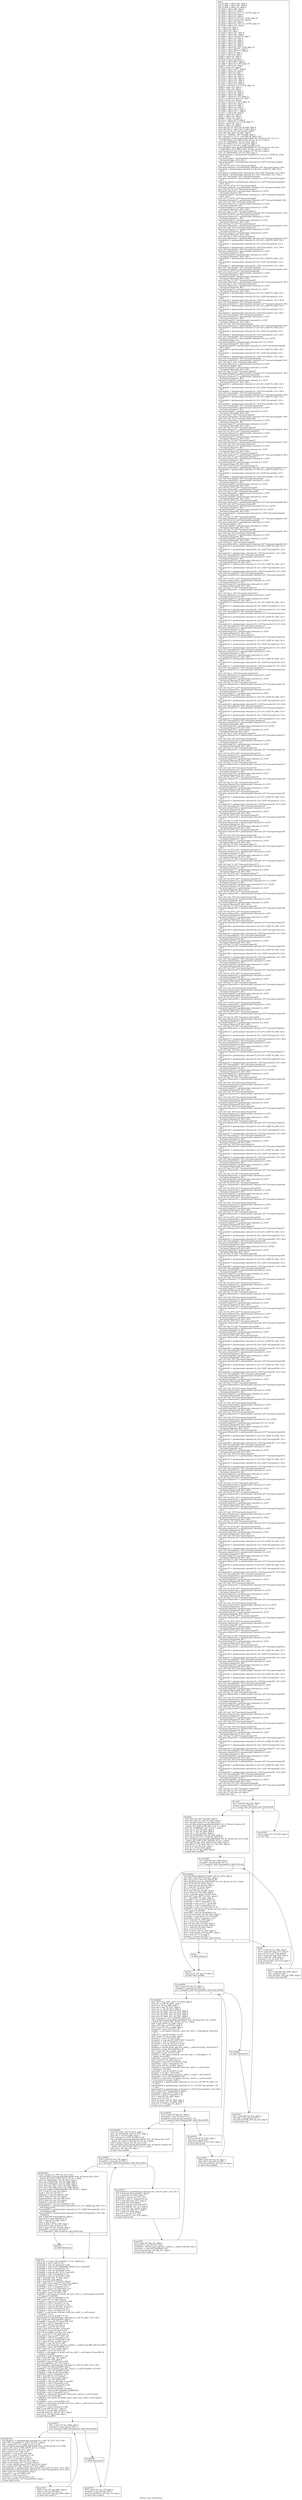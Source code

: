 digraph "CFG for 'func_29' function" {
	label="CFG for 'func_29' function";

	Node0xaadf708 [shape=record,label="{entry:\l  %p_30.addr = alloca i64*, align 8\l  %p_31.addr = alloca i64*, align 8\l  %p_32.addr = alloca i32, align 4\l  %l_2442 = alloca i64*, align 8\l  %l_2446 = alloca i32, align 4\l  %l_2463 = alloca [4 x [3 x [1 x i16**]]], align 16\l  %l_2474 = alloca i32, align 4\l  %l_2479 = alloca i32, align 4\l  %l_2482 = alloca [3 x [8 x [8 x i32]]], align 16\l  %l_2515 = alloca %union.U0*, align 8\l  %l_2524 = alloca i32, align 4\l  %l_2528 = alloca [9 x [10 x [2 x i32*]]], align 16\l  %l_2529 = alloca i32*, align 8\l  %i = alloca i32, align 4\l  %j = alloca i32, align 4\l  %k = alloca i32, align 4\l  %l_2440 = alloca i32*, align 8\l  %l_2443 = alloca i64*, align 8\l  %l_2460 = alloca %union.U0, align 2\l  %l_2477 = alloca i32, align 4\l  %l_2478 = alloca i32, align 4\l  %l_2480 = alloca i32, align 4\l  %l_2481 = alloca i32, align 4\l  %l_2483 = alloca i32, align 4\l  %l_2485 = alloca [6 x [10 x i32]], align 16\l  %l_2503 = alloca i64*****, align 8\l  %l_2502 = alloca i64******, align 8\l  %l_2523 = alloca i8, align 1\l  %l_2525 = alloca i8, align 1\l  %i388 = alloca i32, align 4\l  %j389 = alloca i32, align 4\l  %l_2439 = alloca i64, align 8\l  %l_2441 = alloca i64**, align 8\l  %l_2444 = alloca [6 x i16*], align 16\l  %l_2445 = alloca i32, align 4\l  %i393 = alloca i32, align 4\l  %l_2449 = alloca i16***, align 8\l  %l_2464 = alloca i32, align 4\l  %l_2489 = alloca i8, align 1\l  %l_2510 = alloca i64, align 8\l  %l_2514 = alloca i32, align 4\l  %l_2518 = alloca i32*, align 8\l  %l_2519 = alloca i32*, align 8\l  %l_2520 = alloca i32*, align 8\l  %l_2521 = alloca i32*, align 8\l  %l_2522 = alloca [2 x [4 x i32*]], align 16\l  %i408 = alloca i32, align 4\l  %j409 = alloca i32, align 4\l  %l_2472 = alloca i16, align 2\l  %l_2475 = alloca i32, align 4\l  %l_2484 = alloca i32, align 4\l  %l_2487 = alloca [4 x i32], align 16\l  %l_2512 = alloca %union.U0, align 2\l  %i441 = alloca i32, align 4\l  %l_2473 = alloca [4 x i16*], align 16\l  %l_2476 = alloca i32, align 4\l  %l_2486 = alloca i32, align 4\l  %l_2488 = alloca i32, align 4\l  %l_2509 = alloca i32**, align 8\l  %l_2508 = alloca i32***, align 8\l  %l_2511 = alloca i64, align 8\l  %i446 = alloca i32, align 4\l  %j447 = alloca i32, align 4\l  %k448 = alloca i32, align 4\l  %l_2513 = alloca i16**, align 8\l  %l_2517 = alloca [9 x [5 x i16]], align 16\l  %i518 = alloca i32, align 4\l  %j519 = alloca i32, align 4\l  store i64* %p_30, i64** %p_30.addr, align 8\l  store i64* %p_31, i64** %p_31.addr, align 8\l  store i32 %p_32, i32* %p_32.addr, align 4\l  store i64* null, i64** %l_2442, align 8\l  store i32 -15449923, i32* %l_2446, align 4\l  %0 = bitcast [4 x [3 x [1 x i16**]]]* %l_2463 to i8*\l  call void @llvm.memcpy.p0i8.p0i8.i64(i8* %0, i8* bitcast ([4 x [3 x [1 x\l... i16**]]]* @func_29.l_2463 to i8*), i64 96, i32 16, i1 false)\l  store i32 1769308415, i32* %l_2474, align 4\l  store i32 1856113154, i32* %l_2479, align 4\l  %1 = bitcast [3 x [8 x [8 x i32]]]* %l_2482 to i8*\l  call void @llvm.memcpy.p0i8.p0i8.i64(i8* %1, i8* bitcast ([3 x [8 x [8 x\l... i32]]]* @func_29.l_2482 to i8*), i64 768, i32 16, i1 false)\l  store %union.U0* @g_1194, %union.U0** %l_2515, align 8\l  store i32 2093030428, i32* %l_2524, align 4\l  %arrayinit.begin = getelementptr inbounds [9 x [10 x [2 x i32*]]]* %l_2528,\l... i64 0, i64 0\l  %arrayinit.begin1 = getelementptr inbounds [10 x [2 x i32*]]*\l... %arrayinit.begin, i64 0, i64 0\l  %arrayinit.begin2 = getelementptr inbounds [2 x i32*]* %arrayinit.begin1,\l... i64 0, i64 0\l  store i32* %l_2479, i32** %arrayinit.begin2\l  %arrayinit.element = getelementptr inbounds i32** %arrayinit.begin2, i64 1\l  %arrayidx = getelementptr inbounds [3 x [8 x [8 x i32]]]* %l_2482, i32 0,\l... i64 2\l  %arrayidx3 = getelementptr inbounds [8 x [8 x i32]]* %arrayidx, i32 0, i64 4\l  %arrayidx4 = getelementptr inbounds [8 x i32]* %arrayidx3, i32 0, i64 6\l  store i32* %arrayidx4, i32** %arrayinit.element\l  %arrayinit.element5 = getelementptr inbounds [2 x i32*]* %arrayinit.begin1,\l... i64 1\l  %arrayinit.begin6 = getelementptr inbounds [2 x i32*]* %arrayinit.element5,\l... i64 0, i64 0\l  store i32* %l_2479, i32** %arrayinit.begin6\l  %arrayinit.element7 = getelementptr inbounds i32** %arrayinit.begin6, i64 1\l  store i32* @g_70, i32** %arrayinit.element7\l  %arrayinit.element8 = getelementptr inbounds [2 x i32*]*\l... %arrayinit.element5, i64 1\l  %arrayinit.begin9 = getelementptr inbounds [2 x i32*]* %arrayinit.element8,\l... i64 0, i64 0\l  store i32* %l_2479, i32** %arrayinit.begin9\l  %arrayinit.element10 = getelementptr inbounds i32** %arrayinit.begin9, i64 1\l  store i32* null, i32** %arrayinit.element10\l  %arrayinit.element11 = getelementptr inbounds [2 x i32*]*\l... %arrayinit.element8, i64 1\l  %arrayinit.begin12 = getelementptr inbounds [2 x i32*]*\l... %arrayinit.element11, i64 0, i64 0\l  store i32* @g_70, i32** %arrayinit.begin12\l  %arrayinit.element13 = getelementptr inbounds i32** %arrayinit.begin12, i64 1\l  store i32* %l_2474, i32** %arrayinit.element13\l  %arrayinit.element14 = getelementptr inbounds [2 x i32*]*\l... %arrayinit.element11, i64 1\l  %arrayinit.begin15 = getelementptr inbounds [2 x i32*]*\l... %arrayinit.element14, i64 0, i64 0\l  store i32* @g_70, i32** %arrayinit.begin15\l  %arrayinit.element16 = getelementptr inbounds i32** %arrayinit.begin15, i64 1\l  store i32* null, i32** %arrayinit.element16\l  %arrayinit.element17 = getelementptr inbounds [2 x i32*]*\l... %arrayinit.element14, i64 1\l  %arrayinit.begin18 = getelementptr inbounds [2 x i32*]*\l... %arrayinit.element17, i64 0, i64 0\l  store i32* @g_3, i32** %arrayinit.begin18\l  %arrayinit.element19 = getelementptr inbounds i32** %arrayinit.begin18, i64 1\l  %arrayidx20 = getelementptr inbounds [3 x [8 x [8 x i32]]]* %l_2482, i32 0,\l... i64 1\l  %arrayidx21 = getelementptr inbounds [8 x [8 x i32]]* %arrayidx20, i32 0,\l... i64 7\l  %arrayidx22 = getelementptr inbounds [8 x i32]* %arrayidx21, i32 0, i64 6\l  store i32* %arrayidx22, i32** %arrayinit.element19\l  %arrayinit.element23 = getelementptr inbounds [2 x i32*]*\l... %arrayinit.element17, i64 1\l  %arrayinit.begin24 = getelementptr inbounds [2 x i32*]*\l... %arrayinit.element23, i64 0, i64 0\l  %arrayidx25 = getelementptr inbounds [3 x [8 x [8 x i32]]]* %l_2482, i32 0,\l... i64 1\l  %arrayidx26 = getelementptr inbounds [8 x [8 x i32]]* %arrayidx25, i32 0,\l... i64 7\l  %arrayidx27 = getelementptr inbounds [8 x i32]* %arrayidx26, i32 0, i64 6\l  store i32* %arrayidx27, i32** %arrayinit.begin24\l  %arrayinit.element28 = getelementptr inbounds i32** %arrayinit.begin24, i64 1\l  store i32* %l_2479, i32** %arrayinit.element28\l  %arrayinit.element29 = getelementptr inbounds [2 x i32*]*\l... %arrayinit.element23, i64 1\l  %arrayinit.begin30 = getelementptr inbounds [2 x i32*]*\l... %arrayinit.element29, i64 0, i64 0\l  store i32* @g_70, i32** %arrayinit.begin30\l  %arrayinit.element31 = getelementptr inbounds i32** %arrayinit.begin30, i64 1\l  store i32* @g_3, i32** %arrayinit.element31\l  %arrayinit.element32 = getelementptr inbounds [2 x i32*]*\l... %arrayinit.element29, i64 1\l  %arrayinit.begin33 = getelementptr inbounds [2 x i32*]*\l... %arrayinit.element32, i64 0, i64 0\l  %arrayidx34 = getelementptr inbounds [3 x [8 x [8 x i32]]]* %l_2482, i32 0,\l... i64 2\l  %arrayidx35 = getelementptr inbounds [8 x [8 x i32]]* %arrayidx34, i32 0,\l... i64 4\l  %arrayidx36 = getelementptr inbounds [8 x i32]* %arrayidx35, i32 0, i64 6\l  store i32* %arrayidx36, i32** %arrayinit.begin33\l  %arrayinit.element37 = getelementptr inbounds i32** %arrayinit.begin33, i64 1\l  %arrayidx38 = getelementptr inbounds [3 x [8 x [8 x i32]]]* %l_2482, i32 0,\l... i64 1\l  %arrayidx39 = getelementptr inbounds [8 x [8 x i32]]* %arrayidx38, i32 0,\l... i64 2\l  %arrayidx40 = getelementptr inbounds [8 x i32]* %arrayidx39, i32 0, i64 4\l  store i32* %arrayidx40, i32** %arrayinit.element37\l  %arrayinit.element41 = getelementptr inbounds [2 x i32*]*\l... %arrayinit.element32, i64 1\l  %arrayinit.begin42 = getelementptr inbounds [2 x i32*]*\l... %arrayinit.element41, i64 0, i64 0\l  store i32* null, i32** %arrayinit.begin42\l  %arrayinit.element43 = getelementptr inbounds i32** %arrayinit.begin42, i64 1\l  %arrayidx44 = getelementptr inbounds [3 x [8 x [8 x i32]]]* %l_2482, i32 0,\l... i64 1\l  %arrayidx45 = getelementptr inbounds [8 x [8 x i32]]* %arrayidx44, i32 0,\l... i64 2\l  %arrayidx46 = getelementptr inbounds [8 x i32]* %arrayidx45, i32 0, i64 4\l  store i32* %arrayidx46, i32** %arrayinit.element43\l  %arrayinit.element47 = getelementptr inbounds [10 x [2 x i32*]]*\l... %arrayinit.begin, i64 1\l  %arrayinit.begin48 = getelementptr inbounds [10 x [2 x i32*]]*\l... %arrayinit.element47, i64 0, i64 0\l  %arrayinit.begin49 = getelementptr inbounds [2 x i32*]* %arrayinit.begin48,\l... i64 0, i64 0\l  %arrayidx50 = getelementptr inbounds [3 x [8 x [8 x i32]]]* %l_2482, i32 0,\l... i64 2\l  %arrayidx51 = getelementptr inbounds [8 x [8 x i32]]* %arrayidx50, i32 0,\l... i64 4\l  %arrayidx52 = getelementptr inbounds [8 x i32]* %arrayidx51, i32 0, i64 6\l  store i32* %arrayidx52, i32** %arrayinit.begin49\l  %arrayinit.element53 = getelementptr inbounds i32** %arrayinit.begin49, i64 1\l  store i32* @g_3, i32** %arrayinit.element53\l  %arrayinit.element54 = getelementptr inbounds [2 x i32*]*\l... %arrayinit.begin48, i64 1\l  %arrayinit.begin55 = getelementptr inbounds [2 x i32*]*\l... %arrayinit.element54, i64 0, i64 0\l  store i32* @g_70, i32** %arrayinit.begin55\l  %arrayinit.element56 = getelementptr inbounds i32** %arrayinit.begin55, i64 1\l  store i32* %l_2479, i32** %arrayinit.element56\l  %arrayinit.element57 = getelementptr inbounds [2 x i32*]*\l... %arrayinit.element54, i64 1\l  %arrayinit.begin58 = getelementptr inbounds [2 x i32*]*\l... %arrayinit.element57, i64 0, i64 0\l  %arrayidx59 = getelementptr inbounds [3 x [8 x [8 x i32]]]* %l_2482, i32 0,\l... i64 1\l  %arrayidx60 = getelementptr inbounds [8 x [8 x i32]]* %arrayidx59, i32 0,\l... i64 7\l  %arrayidx61 = getelementptr inbounds [8 x i32]* %arrayidx60, i32 0, i64 6\l  store i32* %arrayidx61, i32** %arrayinit.begin58\l  %arrayinit.element62 = getelementptr inbounds i32** %arrayinit.begin58, i64 1\l  %arrayidx63 = getelementptr inbounds [3 x [8 x [8 x i32]]]* %l_2482, i32 0,\l... i64 1\l  %arrayidx64 = getelementptr inbounds [8 x [8 x i32]]* %arrayidx63, i32 0,\l... i64 7\l  %arrayidx65 = getelementptr inbounds [8 x i32]* %arrayidx64, i32 0, i64 6\l  store i32* %arrayidx65, i32** %arrayinit.element62\l  %arrayinit.element66 = getelementptr inbounds [2 x i32*]*\l... %arrayinit.element57, i64 1\l  %arrayinit.begin67 = getelementptr inbounds [2 x i32*]*\l... %arrayinit.element66, i64 0, i64 0\l  store i32* @g_3, i32** %arrayinit.begin67\l  %arrayinit.element68 = getelementptr inbounds i32** %arrayinit.begin67, i64 1\l  store i32* null, i32** %arrayinit.element68\l  %arrayinit.element69 = getelementptr inbounds [2 x i32*]*\l... %arrayinit.element66, i64 1\l  %arrayinit.begin70 = getelementptr inbounds [2 x i32*]*\l... %arrayinit.element69, i64 0, i64 0\l  store i32* @g_70, i32** %arrayinit.begin70\l  %arrayinit.element71 = getelementptr inbounds i32** %arrayinit.begin70, i64 1\l  store i32* %l_2474, i32** %arrayinit.element71\l  %arrayinit.element72 = getelementptr inbounds [2 x i32*]*\l... %arrayinit.element69, i64 1\l  %arrayinit.begin73 = getelementptr inbounds [2 x i32*]*\l... %arrayinit.element72, i64 0, i64 0\l  store i32* @g_70, i32** %arrayinit.begin73\l  %arrayinit.element74 = getelementptr inbounds i32** %arrayinit.begin73, i64 1\l  store i32* null, i32** %arrayinit.element74\l  %arrayinit.element75 = getelementptr inbounds [2 x i32*]*\l... %arrayinit.element72, i64 1\l  %arrayinit.begin76 = getelementptr inbounds [2 x i32*]*\l... %arrayinit.element75, i64 0, i64 0\l  store i32* %l_2479, i32** %arrayinit.begin76\l  %arrayinit.element77 = getelementptr inbounds i32** %arrayinit.begin76, i64 1\l  store i32* @g_70, i32** %arrayinit.element77\l  %arrayinit.element78 = getelementptr inbounds [2 x i32*]*\l... %arrayinit.element75, i64 1\l  %arrayinit.begin79 = getelementptr inbounds [2 x i32*]*\l... %arrayinit.element78, i64 0, i64 0\l  store i32* %l_2479, i32** %arrayinit.begin79\l  %arrayinit.element80 = getelementptr inbounds i32** %arrayinit.begin79, i64 1\l  %arrayidx81 = getelementptr inbounds [3 x [8 x [8 x i32]]]* %l_2482, i32 0,\l... i64 2\l  %arrayidx82 = getelementptr inbounds [8 x [8 x i32]]* %arrayidx81, i32 0,\l... i64 4\l  %arrayidx83 = getelementptr inbounds [8 x i32]* %arrayidx82, i32 0, i64 6\l  store i32* %arrayidx83, i32** %arrayinit.element80\l  %arrayinit.element84 = getelementptr inbounds [2 x i32*]*\l... %arrayinit.element78, i64 1\l  %arrayinit.begin85 = getelementptr inbounds [2 x i32*]*\l... %arrayinit.element84, i64 0, i64 0\l  store i32* %l_2479, i32** %arrayinit.begin85\l  %arrayinit.element86 = getelementptr inbounds i32** %arrayinit.begin85, i64 1\l  store i32* @g_70, i32** %arrayinit.element86\l  %arrayinit.element87 = getelementptr inbounds [2 x i32*]*\l... %arrayinit.element84, i64 1\l  %arrayinit.begin88 = getelementptr inbounds [2 x i32*]*\l... %arrayinit.element87, i64 0, i64 0\l  store i32* %l_2479, i32** %arrayinit.begin88\l  %arrayinit.element89 = getelementptr inbounds i32** %arrayinit.begin88, i64 1\l  store i32* null, i32** %arrayinit.element89\l  %arrayinit.element90 = getelementptr inbounds [10 x [2 x i32*]]*\l... %arrayinit.element47, i64 1\l  %arrayinit.begin91 = getelementptr inbounds [10 x [2 x i32*]]*\l... %arrayinit.element90, i64 0, i64 0\l  %arrayinit.begin92 = getelementptr inbounds [2 x i32*]* %arrayinit.begin91,\l... i64 0, i64 0\l  store i32* @g_70, i32** %arrayinit.begin92\l  %arrayinit.element93 = getelementptr inbounds i32** %arrayinit.begin92, i64 1\l  store i32* %l_2474, i32** %arrayinit.element93\l  %arrayinit.element94 = getelementptr inbounds [2 x i32*]*\l... %arrayinit.begin91, i64 1\l  %arrayinit.begin95 = getelementptr inbounds [2 x i32*]*\l... %arrayinit.element94, i64 0, i64 0\l  store i32* @g_70, i32** %arrayinit.begin95\l  %arrayinit.element96 = getelementptr inbounds i32** %arrayinit.begin95, i64 1\l  store i32* null, i32** %arrayinit.element96\l  %arrayinit.element97 = getelementptr inbounds [2 x i32*]*\l... %arrayinit.element94, i64 1\l  %arrayinit.begin98 = getelementptr inbounds [2 x i32*]*\l... %arrayinit.element97, i64 0, i64 0\l  store i32* @g_3, i32** %arrayinit.begin98\l  %arrayinit.element99 = getelementptr inbounds i32** %arrayinit.begin98, i64 1\l  %arrayidx100 = getelementptr inbounds [3 x [8 x [8 x i32]]]* %l_2482, i32 0,\l... i64 1\l  %arrayidx101 = getelementptr inbounds [8 x [8 x i32]]* %arrayidx100, i32 0,\l... i64 7\l  %arrayidx102 = getelementptr inbounds [8 x i32]* %arrayidx101, i32 0, i64 6\l  store i32* %arrayidx102, i32** %arrayinit.element99\l  %arrayinit.element103 = getelementptr inbounds [2 x i32*]*\l... %arrayinit.element97, i64 1\l  %arrayinit.begin104 = getelementptr inbounds [2 x i32*]*\l... %arrayinit.element103, i64 0, i64 0\l  %arrayidx105 = getelementptr inbounds [3 x [8 x [8 x i32]]]* %l_2482, i32 0,\l... i64 1\l  %arrayidx106 = getelementptr inbounds [8 x [8 x i32]]* %arrayidx105, i32 0,\l... i64 7\l  %arrayidx107 = getelementptr inbounds [8 x i32]* %arrayidx106, i32 0, i64 6\l  store i32* %arrayidx107, i32** %arrayinit.begin104\l  %arrayinit.element108 = getelementptr inbounds i32** %arrayinit.begin104,\l... i64 1\l  store i32* %l_2479, i32** %arrayinit.element108\l  %arrayinit.element109 = getelementptr inbounds [2 x i32*]*\l... %arrayinit.element103, i64 1\l  %arrayinit.begin110 = getelementptr inbounds [2 x i32*]*\l... %arrayinit.element109, i64 0, i64 0\l  store i32* @g_70, i32** %arrayinit.begin110\l  %arrayinit.element111 = getelementptr inbounds i32** %arrayinit.begin110,\l... i64 1\l  store i32* @g_3, i32** %arrayinit.element111\l  %arrayinit.element112 = getelementptr inbounds [2 x i32*]*\l... %arrayinit.element109, i64 1\l  %arrayinit.begin113 = getelementptr inbounds [2 x i32*]*\l... %arrayinit.element112, i64 0, i64 0\l  %arrayidx114 = getelementptr inbounds [3 x [8 x [8 x i32]]]* %l_2482, i32 0,\l... i64 2\l  %arrayidx115 = getelementptr inbounds [8 x [8 x i32]]* %arrayidx114, i32 0,\l... i64 4\l  %arrayidx116 = getelementptr inbounds [8 x i32]* %arrayidx115, i32 0, i64 6\l  store i32* %arrayidx116, i32** %arrayinit.begin113\l  %arrayinit.element117 = getelementptr inbounds i32** %arrayinit.begin113,\l... i64 1\l  %arrayidx118 = getelementptr inbounds [3 x [8 x [8 x i32]]]* %l_2482, i32 0,\l... i64 1\l  %arrayidx119 = getelementptr inbounds [8 x [8 x i32]]* %arrayidx118, i32 0,\l... i64 2\l  %arrayidx120 = getelementptr inbounds [8 x i32]* %arrayidx119, i32 0, i64 4\l  store i32* %arrayidx120, i32** %arrayinit.element117\l  %arrayinit.element121 = getelementptr inbounds [2 x i32*]*\l... %arrayinit.element112, i64 1\l  %arrayinit.begin122 = getelementptr inbounds [2 x i32*]*\l... %arrayinit.element121, i64 0, i64 0\l  store i32* null, i32** %arrayinit.begin122\l  %arrayinit.element123 = getelementptr inbounds i32** %arrayinit.begin122,\l... i64 1\l  %arrayidx124 = getelementptr inbounds [3 x [8 x [8 x i32]]]* %l_2482, i32 0,\l... i64 1\l  %arrayidx125 = getelementptr inbounds [8 x [8 x i32]]* %arrayidx124, i32 0,\l... i64 2\l  %arrayidx126 = getelementptr inbounds [8 x i32]* %arrayidx125, i32 0, i64 4\l  store i32* %arrayidx126, i32** %arrayinit.element123\l  %arrayinit.element127 = getelementptr inbounds [2 x i32*]*\l... %arrayinit.element121, i64 1\l  %arrayinit.begin128 = getelementptr inbounds [2 x i32*]*\l... %arrayinit.element127, i64 0, i64 0\l  %arrayidx129 = getelementptr inbounds [3 x [8 x [8 x i32]]]* %l_2482, i32 0,\l... i64 2\l  %arrayidx130 = getelementptr inbounds [8 x [8 x i32]]* %arrayidx129, i32 0,\l... i64 4\l  %arrayidx131 = getelementptr inbounds [8 x i32]* %arrayidx130, i32 0, i64 6\l  store i32* %arrayidx131, i32** %arrayinit.begin128\l  %arrayinit.element132 = getelementptr inbounds i32** %arrayinit.begin128,\l... i64 1\l  store i32* @g_3, i32** %arrayinit.element132\l  %arrayinit.element133 = getelementptr inbounds [2 x i32*]*\l... %arrayinit.element127, i64 1\l  %arrayinit.begin134 = getelementptr inbounds [2 x i32*]*\l... %arrayinit.element133, i64 0, i64 0\l  store i32* @g_70, i32** %arrayinit.begin134\l  %arrayinit.element135 = getelementptr inbounds i32** %arrayinit.begin134,\l... i64 1\l  store i32* %l_2479, i32** %arrayinit.element135\l  %arrayinit.element136 = getelementptr inbounds [2 x i32*]*\l... %arrayinit.element133, i64 1\l  %arrayinit.begin137 = getelementptr inbounds [2 x i32*]*\l... %arrayinit.element136, i64 0, i64 0\l  %arrayidx138 = getelementptr inbounds [3 x [8 x [8 x i32]]]* %l_2482, i32 0,\l... i64 1\l  %arrayidx139 = getelementptr inbounds [8 x [8 x i32]]* %arrayidx138, i32 0,\l... i64 7\l  %arrayidx140 = getelementptr inbounds [8 x i32]* %arrayidx139, i32 0, i64 6\l  store i32* %arrayidx140, i32** %arrayinit.begin137\l  %arrayinit.element141 = getelementptr inbounds i32** %arrayinit.begin137,\l... i64 1\l  %arrayidx142 = getelementptr inbounds [3 x [8 x [8 x i32]]]* %l_2482, i32 0,\l... i64 1\l  %arrayidx143 = getelementptr inbounds [8 x [8 x i32]]* %arrayidx142, i32 0,\l... i64 7\l  %arrayidx144 = getelementptr inbounds [8 x i32]* %arrayidx143, i32 0, i64 6\l  store i32* %arrayidx144, i32** %arrayinit.element141\l  %arrayinit.element145 = getelementptr inbounds [10 x [2 x i32*]]*\l... %arrayinit.element90, i64 1\l  %arrayinit.begin146 = getelementptr inbounds [10 x [2 x i32*]]*\l... %arrayinit.element145, i64 0, i64 0\l  %arrayinit.begin147 = getelementptr inbounds [2 x i32*]*\l... %arrayinit.begin146, i64 0, i64 0\l  store i32* @g_3, i32** %arrayinit.begin147\l  %arrayinit.element148 = getelementptr inbounds i32** %arrayinit.begin147,\l... i64 1\l  store i32* null, i32** %arrayinit.element148\l  %arrayinit.element149 = getelementptr inbounds [2 x i32*]*\l... %arrayinit.begin146, i64 1\l  %arrayinit.begin150 = getelementptr inbounds [2 x i32*]*\l... %arrayinit.element149, i64 0, i64 0\l  store i32* @g_70, i32** %arrayinit.begin150\l  %arrayinit.element151 = getelementptr inbounds i32** %arrayinit.begin150,\l... i64 1\l  store i32* %l_2474, i32** %arrayinit.element151\l  %arrayinit.element152 = getelementptr inbounds [2 x i32*]*\l... %arrayinit.element149, i64 1\l  %arrayinit.begin153 = getelementptr inbounds [2 x i32*]*\l... %arrayinit.element152, i64 0, i64 0\l  store i32* @g_70, i32** %arrayinit.begin153\l  %arrayinit.element154 = getelementptr inbounds i32** %arrayinit.begin153,\l... i64 1\l  store i32* null, i32** %arrayinit.element154\l  %arrayinit.element155 = getelementptr inbounds [2 x i32*]*\l... %arrayinit.element152, i64 1\l  %arrayinit.begin156 = getelementptr inbounds [2 x i32*]*\l... %arrayinit.element155, i64 0, i64 0\l  store i32* %l_2479, i32** %arrayinit.begin156\l  %arrayinit.element157 = getelementptr inbounds i32** %arrayinit.begin156,\l... i64 1\l  store i32* @g_70, i32** %arrayinit.element157\l  %arrayinit.element158 = getelementptr inbounds [2 x i32*]*\l... %arrayinit.element155, i64 1\l  %arrayinit.begin159 = getelementptr inbounds [2 x i32*]*\l... %arrayinit.element158, i64 0, i64 0\l  store i32* %l_2479, i32** %arrayinit.begin159\l  %arrayinit.element160 = getelementptr inbounds i32** %arrayinit.begin159,\l... i64 1\l  %arrayidx161 = getelementptr inbounds [3 x [8 x [8 x i32]]]* %l_2482, i32 0,\l... i64 2\l  %arrayidx162 = getelementptr inbounds [8 x [8 x i32]]* %arrayidx161, i32 0,\l... i64 4\l  %arrayidx163 = getelementptr inbounds [8 x i32]* %arrayidx162, i32 0, i64 6\l  store i32* %arrayidx163, i32** %arrayinit.element160\l  %arrayinit.element164 = getelementptr inbounds [2 x i32*]*\l... %arrayinit.element158, i64 1\l  %arrayinit.begin165 = getelementptr inbounds [2 x i32*]*\l... %arrayinit.element164, i64 0, i64 0\l  store i32* %l_2479, i32** %arrayinit.begin165\l  %arrayinit.element166 = getelementptr inbounds i32** %arrayinit.begin165,\l... i64 1\l  store i32* @g_70, i32** %arrayinit.element166\l  %arrayinit.element167 = getelementptr inbounds [2 x i32*]*\l... %arrayinit.element164, i64 1\l  %arrayinit.begin168 = getelementptr inbounds [2 x i32*]*\l... %arrayinit.element167, i64 0, i64 0\l  store i32* %l_2479, i32** %arrayinit.begin168\l  %arrayinit.element169 = getelementptr inbounds i32** %arrayinit.begin168,\l... i64 1\l  store i32* null, i32** %arrayinit.element169\l  %arrayinit.element170 = getelementptr inbounds [2 x i32*]*\l... %arrayinit.element167, i64 1\l  %arrayinit.begin171 = getelementptr inbounds [2 x i32*]*\l... %arrayinit.element170, i64 0, i64 0\l  store i32* @g_70, i32** %arrayinit.begin171\l  %arrayinit.element172 = getelementptr inbounds i32** %arrayinit.begin171,\l... i64 1\l  store i32* %l_2474, i32** %arrayinit.element172\l  %arrayinit.element173 = getelementptr inbounds [2 x i32*]*\l... %arrayinit.element170, i64 1\l  %arrayinit.begin174 = getelementptr inbounds [2 x i32*]*\l... %arrayinit.element173, i64 0, i64 0\l  store i32* @g_70, i32** %arrayinit.begin174\l  %arrayinit.element175 = getelementptr inbounds i32** %arrayinit.begin174,\l... i64 1\l  store i32* @g_70, i32** %arrayinit.element175\l  %arrayinit.element176 = getelementptr inbounds [2 x i32*]*\l... %arrayinit.element173, i64 1\l  %arrayinit.begin177 = getelementptr inbounds [2 x i32*]*\l... %arrayinit.element176, i64 0, i64 0\l  store i32* %l_2479, i32** %arrayinit.begin177\l  %arrayinit.element178 = getelementptr inbounds i32** %arrayinit.begin177,\l... i64 1\l  store i32* %l_2479, i32** %arrayinit.element178\l  %arrayinit.element179 = getelementptr inbounds [10 x [2 x i32*]]*\l... %arrayinit.element145, i64 1\l  %arrayinit.begin180 = getelementptr inbounds [10 x [2 x i32*]]*\l... %arrayinit.element179, i64 0, i64 0\l  %arrayinit.begin181 = getelementptr inbounds [2 x i32*]*\l... %arrayinit.begin180, i64 0, i64 0\l  store i32* %l_2479, i32** %arrayinit.begin181\l  %arrayinit.element182 = getelementptr inbounds i32** %arrayinit.begin181,\l... i64 1\l  store i32* null, i32** %arrayinit.element182\l  %arrayinit.element183 = getelementptr inbounds [2 x i32*]*\l... %arrayinit.begin180, i64 1\l  %arrayinit.begin184 = getelementptr inbounds [2 x i32*]*\l... %arrayinit.element183, i64 0, i64 0\l  store i32* @g_70, i32** %arrayinit.begin184\l  %arrayinit.element185 = getelementptr inbounds i32** %arrayinit.begin184,\l... i64 1\l  store i32* %l_2479, i32** %arrayinit.element185\l  %arrayinit.element186 = getelementptr inbounds [2 x i32*]*\l... %arrayinit.element183, i64 1\l  %arrayinit.begin187 = getelementptr inbounds [2 x i32*]*\l... %arrayinit.element186, i64 0, i64 0\l  store i32* null, i32** %arrayinit.begin187\l  %arrayinit.element188 = getelementptr inbounds i32** %arrayinit.begin187,\l... i64 1\l  %arrayidx189 = getelementptr inbounds [3 x [8 x [8 x i32]]]* %l_2482, i32 0,\l... i64 2\l  %arrayidx190 = getelementptr inbounds [8 x [8 x i32]]* %arrayidx189, i32 0,\l... i64 4\l  %arrayidx191 = getelementptr inbounds [8 x i32]* %arrayidx190, i32 0, i64 6\l  store i32* %arrayidx191, i32** %arrayinit.element188\l  %arrayinit.element192 = getelementptr inbounds [2 x i32*]*\l... %arrayinit.element186, i64 1\l  %arrayinit.begin193 = getelementptr inbounds [2 x i32*]*\l... %arrayinit.element192, i64 0, i64 0\l  store i32* @g_70, i32** %arrayinit.begin193\l  %arrayinit.element194 = getelementptr inbounds i32** %arrayinit.begin193,\l... i64 1\l  %arrayidx195 = getelementptr inbounds [3 x [8 x [8 x i32]]]* %l_2482, i32 0,\l... i64 2\l  %arrayidx196 = getelementptr inbounds [8 x [8 x i32]]* %arrayidx195, i32 0,\l... i64 4\l  %arrayidx197 = getelementptr inbounds [8 x i32]* %arrayidx196, i32 0, i64 6\l  store i32* %arrayidx197, i32** %arrayinit.element194\l  %arrayinit.element198 = getelementptr inbounds [2 x i32*]*\l... %arrayinit.element192, i64 1\l  %arrayinit.begin199 = getelementptr inbounds [2 x i32*]*\l... %arrayinit.element198, i64 0, i64 0\l  store i32* null, i32** %arrayinit.begin199\l  %arrayinit.element200 = getelementptr inbounds i32** %arrayinit.begin199,\l... i64 1\l  store i32* %l_2479, i32** %arrayinit.element200\l  %arrayinit.element201 = getelementptr inbounds [2 x i32*]*\l... %arrayinit.element198, i64 1\l  %arrayinit.begin202 = getelementptr inbounds [2 x i32*]*\l... %arrayinit.element201, i64 0, i64 0\l  store i32* @g_70, i32** %arrayinit.begin202\l  %arrayinit.element203 = getelementptr inbounds i32** %arrayinit.begin202,\l... i64 1\l  store i32* null, i32** %arrayinit.element203\l  %arrayinit.element204 = getelementptr inbounds [2 x i32*]*\l... %arrayinit.element201, i64 1\l  %arrayinit.begin205 = getelementptr inbounds [2 x i32*]*\l... %arrayinit.element204, i64 0, i64 0\l  store i32* %l_2479, i32** %arrayinit.begin205\l  %arrayinit.element206 = getelementptr inbounds i32** %arrayinit.begin205,\l... i64 1\l  store i32* %l_2479, i32** %arrayinit.element206\l  %arrayinit.element207 = getelementptr inbounds [2 x i32*]*\l... %arrayinit.element204, i64 1\l  %arrayinit.begin208 = getelementptr inbounds [2 x i32*]*\l... %arrayinit.element207, i64 0, i64 0\l  store i32* %l_2479, i32** %arrayinit.begin208\l  %arrayinit.element209 = getelementptr inbounds i32** %arrayinit.begin208,\l... i64 1\l  store i32* @g_70, i32** %arrayinit.element209\l  %arrayinit.element210 = getelementptr inbounds [2 x i32*]*\l... %arrayinit.element207, i64 1\l  %arrayinit.begin211 = getelementptr inbounds [2 x i32*]*\l... %arrayinit.element210, i64 0, i64 0\l  store i32* @g_278, i32** %arrayinit.begin211\l  %arrayinit.element212 = getelementptr inbounds i32** %arrayinit.begin211,\l... i64 1\l  %arrayidx213 = getelementptr inbounds [3 x [8 x [8 x i32]]]* %l_2482, i32 0,\l... i64 1\l  %arrayidx214 = getelementptr inbounds [8 x [8 x i32]]* %arrayidx213, i32 0,\l... i64 2\l  %arrayidx215 = getelementptr inbounds [8 x i32]* %arrayidx214, i32 0, i64 4\l  store i32* %arrayidx215, i32** %arrayinit.element212\l  %arrayinit.element216 = getelementptr inbounds [2 x i32*]*\l... %arrayinit.element210, i64 1\l  %arrayinit.begin217 = getelementptr inbounds [2 x i32*]*\l... %arrayinit.element216, i64 0, i64 0\l  store i32* null, i32** %arrayinit.begin217\l  %arrayinit.element218 = getelementptr inbounds i32** %arrayinit.begin217,\l... i64 1\l  %arrayidx219 = getelementptr inbounds [3 x [8 x [8 x i32]]]* %l_2482, i32 0,\l... i64 1\l  %arrayidx220 = getelementptr inbounds [8 x [8 x i32]]* %arrayidx219, i32 0,\l... i64 7\l  %arrayidx221 = getelementptr inbounds [8 x i32]* %arrayidx220, i32 0, i64 6\l  store i32* %arrayidx221, i32** %arrayinit.element218\l  %arrayinit.element222 = getelementptr inbounds [10 x [2 x i32*]]*\l... %arrayinit.element179, i64 1\l  %arrayinit.begin223 = getelementptr inbounds [10 x [2 x i32*]]*\l... %arrayinit.element222, i64 0, i64 0\l  %arrayinit.begin224 = getelementptr inbounds [2 x i32*]*\l... %arrayinit.begin223, i64 0, i64 0\l  store i32* @g_70, i32** %arrayinit.begin224\l  %arrayinit.element225 = getelementptr inbounds i32** %arrayinit.begin224,\l... i64 1\l  store i32* null, i32** %arrayinit.element225\l  %arrayinit.element226 = getelementptr inbounds [2 x i32*]*\l... %arrayinit.begin223, i64 1\l  %arrayinit.begin227 = getelementptr inbounds [2 x i32*]*\l... %arrayinit.element226, i64 0, i64 0\l  store i32* null, i32** %arrayinit.begin227\l  %arrayinit.element228 = getelementptr inbounds i32** %arrayinit.begin227,\l... i64 1\l  store i32* null, i32** %arrayinit.element228\l  %arrayinit.element229 = getelementptr inbounds [2 x i32*]*\l... %arrayinit.element226, i64 1\l  %arrayinit.begin230 = getelementptr inbounds [2 x i32*]*\l... %arrayinit.element229, i64 0, i64 0\l  store i32* null, i32** %arrayinit.begin230\l  %arrayinit.element231 = getelementptr inbounds i32** %arrayinit.begin230,\l... i64 1\l  store i32* null, i32** %arrayinit.element231\l  %arrayinit.element232 = getelementptr inbounds [2 x i32*]*\l... %arrayinit.element229, i64 1\l  %arrayinit.begin233 = getelementptr inbounds [2 x i32*]*\l... %arrayinit.element232, i64 0, i64 0\l  store i32* @g_70, i32** %arrayinit.begin233\l  %arrayinit.element234 = getelementptr inbounds i32** %arrayinit.begin233,\l... i64 1\l  %arrayidx235 = getelementptr inbounds [3 x [8 x [8 x i32]]]* %l_2482, i32 0,\l... i64 1\l  %arrayidx236 = getelementptr inbounds [8 x [8 x i32]]* %arrayidx235, i32 0,\l... i64 7\l  %arrayidx237 = getelementptr inbounds [8 x i32]* %arrayidx236, i32 0, i64 6\l  store i32* %arrayidx237, i32** %arrayinit.element234\l  %arrayinit.element238 = getelementptr inbounds [2 x i32*]*\l... %arrayinit.element232, i64 1\l  %arrayinit.begin239 = getelementptr inbounds [2 x i32*]*\l... %arrayinit.element238, i64 0, i64 0\l  store i32* null, i32** %arrayinit.begin239\l  %arrayinit.element240 = getelementptr inbounds i32** %arrayinit.begin239,\l... i64 1\l  %arrayidx241 = getelementptr inbounds [3 x [8 x [8 x i32]]]* %l_2482, i32 0,\l... i64 1\l  %arrayidx242 = getelementptr inbounds [8 x [8 x i32]]* %arrayidx241, i32 0,\l... i64 2\l  %arrayidx243 = getelementptr inbounds [8 x i32]* %arrayidx242, i32 0, i64 4\l  store i32* %arrayidx243, i32** %arrayinit.element240\l  %arrayinit.element244 = getelementptr inbounds [2 x i32*]*\l... %arrayinit.element238, i64 1\l  %arrayinit.begin245 = getelementptr inbounds [2 x i32*]*\l... %arrayinit.element244, i64 0, i64 0\l  store i32* @g_278, i32** %arrayinit.begin245\l  %arrayinit.element246 = getelementptr inbounds i32** %arrayinit.begin245,\l... i64 1\l  store i32* @g_70, i32** %arrayinit.element246\l  %arrayinit.element247 = getelementptr inbounds [2 x i32*]*\l... %arrayinit.element244, i64 1\l  %arrayinit.begin248 = getelementptr inbounds [2 x i32*]*\l... %arrayinit.element247, i64 0, i64 0\l  store i32* %l_2479, i32** %arrayinit.begin248\l  %arrayinit.element249 = getelementptr inbounds i32** %arrayinit.begin248,\l... i64 1\l  store i32* %l_2479, i32** %arrayinit.element249\l  %arrayinit.element250 = getelementptr inbounds [2 x i32*]*\l... %arrayinit.element247, i64 1\l  %arrayinit.begin251 = getelementptr inbounds [2 x i32*]*\l... %arrayinit.element250, i64 0, i64 0\l  store i32* %l_2479, i32** %arrayinit.begin251\l  %arrayinit.element252 = getelementptr inbounds i32** %arrayinit.begin251,\l... i64 1\l  store i32* null, i32** %arrayinit.element252\l  %arrayinit.element253 = getelementptr inbounds [2 x i32*]*\l... %arrayinit.element250, i64 1\l  %arrayinit.begin254 = getelementptr inbounds [2 x i32*]*\l... %arrayinit.element253, i64 0, i64 0\l  store i32* @g_70, i32** %arrayinit.begin254\l  %arrayinit.element255 = getelementptr inbounds i32** %arrayinit.begin254,\l... i64 1\l  store i32* %l_2479, i32** %arrayinit.element255\l  %arrayinit.element256 = getelementptr inbounds [2 x i32*]*\l... %arrayinit.element253, i64 1\l  %arrayinit.begin257 = getelementptr inbounds [2 x i32*]*\l... %arrayinit.element256, i64 0, i64 0\l  store i32* null, i32** %arrayinit.begin257\l  %arrayinit.element258 = getelementptr inbounds i32** %arrayinit.begin257,\l... i64 1\l  %arrayidx259 = getelementptr inbounds [3 x [8 x [8 x i32]]]* %l_2482, i32 0,\l... i64 2\l  %arrayidx260 = getelementptr inbounds [8 x [8 x i32]]* %arrayidx259, i32 0,\l... i64 4\l  %arrayidx261 = getelementptr inbounds [8 x i32]* %arrayidx260, i32 0, i64 6\l  store i32* %arrayidx261, i32** %arrayinit.element258\l  %arrayinit.element262 = getelementptr inbounds [10 x [2 x i32*]]*\l... %arrayinit.element222, i64 1\l  %arrayinit.begin263 = getelementptr inbounds [10 x [2 x i32*]]*\l... %arrayinit.element262, i64 0, i64 0\l  %arrayinit.begin264 = getelementptr inbounds [2 x i32*]*\l... %arrayinit.begin263, i64 0, i64 0\l  store i32* @g_70, i32** %arrayinit.begin264\l  %arrayinit.element265 = getelementptr inbounds i32** %arrayinit.begin264,\l... i64 1\l  %arrayidx266 = getelementptr inbounds [3 x [8 x [8 x i32]]]* %l_2482, i32 0,\l... i64 2\l  %arrayidx267 = getelementptr inbounds [8 x [8 x i32]]* %arrayidx266, i32 0,\l... i64 4\l  %arrayidx268 = getelementptr inbounds [8 x i32]* %arrayidx267, i32 0, i64 6\l  store i32* %arrayidx268, i32** %arrayinit.element265\l  %arrayinit.element269 = getelementptr inbounds [2 x i32*]*\l... %arrayinit.begin263, i64 1\l  %arrayinit.begin270 = getelementptr inbounds [2 x i32*]*\l... %arrayinit.element269, i64 0, i64 0\l  store i32* null, i32** %arrayinit.begin270\l  %arrayinit.element271 = getelementptr inbounds i32** %arrayinit.begin270,\l... i64 1\l  store i32* %l_2479, i32** %arrayinit.element271\l  %arrayinit.element272 = getelementptr inbounds [2 x i32*]*\l... %arrayinit.element269, i64 1\l  %arrayinit.begin273 = getelementptr inbounds [2 x i32*]*\l... %arrayinit.element272, i64 0, i64 0\l  store i32* @g_70, i32** %arrayinit.begin273\l  %arrayinit.element274 = getelementptr inbounds i32** %arrayinit.begin273,\l... i64 1\l  store i32* null, i32** %arrayinit.element274\l  %arrayinit.element275 = getelementptr inbounds [2 x i32*]*\l... %arrayinit.element272, i64 1\l  %arrayinit.begin276 = getelementptr inbounds [2 x i32*]*\l... %arrayinit.element275, i64 0, i64 0\l  store i32* %l_2479, i32** %arrayinit.begin276\l  %arrayinit.element277 = getelementptr inbounds i32** %arrayinit.begin276,\l... i64 1\l  store i32* %l_2479, i32** %arrayinit.element277\l  %arrayinit.element278 = getelementptr inbounds [2 x i32*]*\l... %arrayinit.element275, i64 1\l  %arrayinit.begin279 = getelementptr inbounds [2 x i32*]*\l... %arrayinit.element278, i64 0, i64 0\l  store i32* %l_2479, i32** %arrayinit.begin279\l  %arrayinit.element280 = getelementptr inbounds i32** %arrayinit.begin279,\l... i64 1\l  store i32* @g_70, i32** %arrayinit.element280\l  %arrayinit.element281 = getelementptr inbounds [2 x i32*]*\l... %arrayinit.element278, i64 1\l  %arrayinit.begin282 = getelementptr inbounds [2 x i32*]*\l... %arrayinit.element281, i64 0, i64 0\l  store i32* @g_278, i32** %arrayinit.begin282\l  %arrayinit.element283 = getelementptr inbounds i32** %arrayinit.begin282,\l... i64 1\l  %arrayidx284 = getelementptr inbounds [3 x [8 x [8 x i32]]]* %l_2482, i32 0,\l... i64 1\l  %arrayidx285 = getelementptr inbounds [8 x [8 x i32]]* %arrayidx284, i32 0,\l... i64 2\l  %arrayidx286 = getelementptr inbounds [8 x i32]* %arrayidx285, i32 0, i64 4\l  store i32* %arrayidx286, i32** %arrayinit.element283\l  %arrayinit.element287 = getelementptr inbounds [2 x i32*]*\l... %arrayinit.element281, i64 1\l  %arrayinit.begin288 = getelementptr inbounds [2 x i32*]*\l... %arrayinit.element287, i64 0, i64 0\l  store i32* null, i32** %arrayinit.begin288\l  %arrayinit.element289 = getelementptr inbounds i32** %arrayinit.begin288,\l... i64 1\l  %arrayidx290 = getelementptr inbounds [3 x [8 x [8 x i32]]]* %l_2482, i32 0,\l... i64 1\l  %arrayidx291 = getelementptr inbounds [8 x [8 x i32]]* %arrayidx290, i32 0,\l... i64 7\l  %arrayidx292 = getelementptr inbounds [8 x i32]* %arrayidx291, i32 0, i64 6\l  store i32* %arrayidx292, i32** %arrayinit.element289\l  %arrayinit.element293 = getelementptr inbounds [2 x i32*]*\l... %arrayinit.element287, i64 1\l  %arrayinit.begin294 = getelementptr inbounds [2 x i32*]*\l... %arrayinit.element293, i64 0, i64 0\l  store i32* @g_70, i32** %arrayinit.begin294\l  %arrayinit.element295 = getelementptr inbounds i32** %arrayinit.begin294,\l... i64 1\l  store i32* null, i32** %arrayinit.element295\l  %arrayinit.element296 = getelementptr inbounds [2 x i32*]*\l... %arrayinit.element293, i64 1\l  %arrayinit.begin297 = getelementptr inbounds [2 x i32*]*\l... %arrayinit.element296, i64 0, i64 0\l  store i32* null, i32** %arrayinit.begin297\l  %arrayinit.element298 = getelementptr inbounds i32** %arrayinit.begin297,\l... i64 1\l  store i32* null, i32** %arrayinit.element298\l  %arrayinit.element299 = getelementptr inbounds [2 x i32*]*\l... %arrayinit.element296, i64 1\l  %arrayinit.begin300 = getelementptr inbounds [2 x i32*]*\l... %arrayinit.element299, i64 0, i64 0\l  store i32* null, i32** %arrayinit.begin300\l  %arrayinit.element301 = getelementptr inbounds i32** %arrayinit.begin300,\l... i64 1\l  store i32* null, i32** %arrayinit.element301\l  %arrayinit.element302 = getelementptr inbounds [10 x [2 x i32*]]*\l... %arrayinit.element262, i64 1\l  %arrayinit.begin303 = getelementptr inbounds [10 x [2 x i32*]]*\l... %arrayinit.element302, i64 0, i64 0\l  %arrayinit.begin304 = getelementptr inbounds [2 x i32*]*\l... %arrayinit.begin303, i64 0, i64 0\l  store i32* @g_70, i32** %arrayinit.begin304\l  %arrayinit.element305 = getelementptr inbounds i32** %arrayinit.begin304,\l... i64 1\l  %arrayidx306 = getelementptr inbounds [3 x [8 x [8 x i32]]]* %l_2482, i32 0,\l... i64 1\l  %arrayidx307 = getelementptr inbounds [8 x [8 x i32]]* %arrayidx306, i32 0,\l... i64 7\l  %arrayidx308 = getelementptr inbounds [8 x i32]* %arrayidx307, i32 0, i64 6\l  store i32* %arrayidx308, i32** %arrayinit.element305\l  %arrayinit.element309 = getelementptr inbounds [2 x i32*]*\l... %arrayinit.begin303, i64 1\l  %arrayinit.begin310 = getelementptr inbounds [2 x i32*]*\l... %arrayinit.element309, i64 0, i64 0\l  store i32* null, i32** %arrayinit.begin310\l  %arrayinit.element311 = getelementptr inbounds i32** %arrayinit.begin310,\l... i64 1\l  %arrayidx312 = getelementptr inbounds [3 x [8 x [8 x i32]]]* %l_2482, i32 0,\l... i64 1\l  %arrayidx313 = getelementptr inbounds [8 x [8 x i32]]* %arrayidx312, i32 0,\l... i64 2\l  %arrayidx314 = getelementptr inbounds [8 x i32]* %arrayidx313, i32 0, i64 4\l  store i32* %arrayidx314, i32** %arrayinit.element311\l  %arrayinit.element315 = getelementptr inbounds [2 x i32*]*\l... %arrayinit.element309, i64 1\l  %arrayinit.begin316 = getelementptr inbounds [2 x i32*]*\l... %arrayinit.element315, i64 0, i64 0\l  store i32* @g_278, i32** %arrayinit.begin316\l  %arrayinit.element317 = getelementptr inbounds i32** %arrayinit.begin316,\l... i64 1\l  store i32* @g_70, i32** %arrayinit.element317\l  %arrayinit.element318 = getelementptr inbounds [2 x i32*]*\l... %arrayinit.element315, i64 1\l  %arrayinit.begin319 = getelementptr inbounds [2 x i32*]*\l... %arrayinit.element318, i64 0, i64 0\l  store i32* %l_2479, i32** %arrayinit.begin319\l  %arrayinit.element320 = getelementptr inbounds i32** %arrayinit.begin319,\l... i64 1\l  store i32* %l_2479, i32** %arrayinit.element320\l  %arrayinit.element321 = getelementptr inbounds [2 x i32*]*\l... %arrayinit.element318, i64 1\l  %arrayinit.begin322 = getelementptr inbounds [2 x i32*]*\l... %arrayinit.element321, i64 0, i64 0\l  store i32* %l_2479, i32** %arrayinit.begin322\l  %arrayinit.element323 = getelementptr inbounds i32** %arrayinit.begin322,\l... i64 1\l  store i32* null, i32** %arrayinit.element323\l  %arrayinit.element324 = getelementptr inbounds [2 x i32*]*\l... %arrayinit.element321, i64 1\l  %arrayinit.begin325 = getelementptr inbounds [2 x i32*]*\l... %arrayinit.element324, i64 0, i64 0\l  store i32* @g_70, i32** %arrayinit.begin325\l  %arrayinit.element326 = getelementptr inbounds i32** %arrayinit.begin325,\l... i64 1\l  store i32* %l_2479, i32** %arrayinit.element326\l  %arrayinit.element327 = getelementptr inbounds [2 x i32*]*\l... %arrayinit.element324, i64 1\l  %arrayinit.begin328 = getelementptr inbounds [2 x i32*]*\l... %arrayinit.element327, i64 0, i64 0\l  store i32* null, i32** %arrayinit.begin328\l  %arrayinit.element329 = getelementptr inbounds i32** %arrayinit.begin328,\l... i64 1\l  %arrayidx330 = getelementptr inbounds [3 x [8 x [8 x i32]]]* %l_2482, i32 0,\l... i64 2\l  %arrayidx331 = getelementptr inbounds [8 x [8 x i32]]* %arrayidx330, i32 0,\l... i64 4\l  %arrayidx332 = getelementptr inbounds [8 x i32]* %arrayidx331, i32 0, i64 6\l  store i32* %arrayidx332, i32** %arrayinit.element329\l  %arrayinit.element333 = getelementptr inbounds [2 x i32*]*\l... %arrayinit.element327, i64 1\l  %arrayinit.begin334 = getelementptr inbounds [2 x i32*]*\l... %arrayinit.element333, i64 0, i64 0\l  store i32* @g_70, i32** %arrayinit.begin334\l  %arrayinit.element335 = getelementptr inbounds i32** %arrayinit.begin334,\l... i64 1\l  %arrayidx336 = getelementptr inbounds [3 x [8 x [8 x i32]]]* %l_2482, i32 0,\l... i64 2\l  %arrayidx337 = getelementptr inbounds [8 x [8 x i32]]* %arrayidx336, i32 0,\l... i64 4\l  %arrayidx338 = getelementptr inbounds [8 x i32]* %arrayidx337, i32 0, i64 6\l  store i32* %arrayidx338, i32** %arrayinit.element335\l  %arrayinit.element339 = getelementptr inbounds [2 x i32*]*\l... %arrayinit.element333, i64 1\l  %arrayinit.begin340 = getelementptr inbounds [2 x i32*]*\l... %arrayinit.element339, i64 0, i64 0\l  store i32* null, i32** %arrayinit.begin340\l  %arrayinit.element341 = getelementptr inbounds i32** %arrayinit.begin340,\l... i64 1\l  store i32* %l_2479, i32** %arrayinit.element341\l  %arrayinit.element342 = getelementptr inbounds [2 x i32*]*\l... %arrayinit.element339, i64 1\l  %arrayinit.begin343 = getelementptr inbounds [2 x i32*]*\l... %arrayinit.element342, i64 0, i64 0\l  store i32* @g_70, i32** %arrayinit.begin343\l  %arrayinit.element344 = getelementptr inbounds i32** %arrayinit.begin343,\l... i64 1\l  store i32* null, i32** %arrayinit.element344\l  %arrayinit.element345 = getelementptr inbounds [10 x [2 x i32*]]*\l... %arrayinit.element302, i64 1\l  %arrayinit.begin346 = getelementptr inbounds [10 x [2 x i32*]]*\l... %arrayinit.element345, i64 0, i64 0\l  %arrayinit.begin347 = getelementptr inbounds [2 x i32*]*\l... %arrayinit.begin346, i64 0, i64 0\l  store i32* %l_2479, i32** %arrayinit.begin347\l  %arrayinit.element348 = getelementptr inbounds i32** %arrayinit.begin347,\l... i64 1\l  store i32* %l_2479, i32** %arrayinit.element348\l  %arrayinit.element349 = getelementptr inbounds [2 x i32*]*\l... %arrayinit.begin346, i64 1\l  %arrayinit.begin350 = getelementptr inbounds [2 x i32*]*\l... %arrayinit.element349, i64 0, i64 0\l  store i32* %l_2479, i32** %arrayinit.begin350\l  %arrayinit.element351 = getelementptr inbounds i32** %arrayinit.begin350,\l... i64 1\l  store i32* @g_70, i32** %arrayinit.element351\l  %arrayinit.element352 = getelementptr inbounds [2 x i32*]*\l... %arrayinit.element349, i64 1\l  %arrayinit.begin353 = getelementptr inbounds [2 x i32*]*\l... %arrayinit.element352, i64 0, i64 0\l  store i32* @g_278, i32** %arrayinit.begin353\l  %arrayinit.element354 = getelementptr inbounds i32** %arrayinit.begin353,\l... i64 1\l  %arrayidx355 = getelementptr inbounds [3 x [8 x [8 x i32]]]* %l_2482, i32 0,\l... i64 1\l  %arrayidx356 = getelementptr inbounds [8 x [8 x i32]]* %arrayidx355, i32 0,\l... i64 2\l  %arrayidx357 = getelementptr inbounds [8 x i32]* %arrayidx356, i32 0, i64 4\l  store i32* %arrayidx357, i32** %arrayinit.element354\l  %arrayinit.element358 = getelementptr inbounds [2 x i32*]*\l... %arrayinit.element352, i64 1\l  %arrayinit.begin359 = getelementptr inbounds [2 x i32*]*\l... %arrayinit.element358, i64 0, i64 0\l  store i32* null, i32** %arrayinit.begin359\l  %arrayinit.element360 = getelementptr inbounds i32** %arrayinit.begin359,\l... i64 1\l  %arrayidx361 = getelementptr inbounds [3 x [8 x [8 x i32]]]* %l_2482, i32 0,\l... i64 1\l  %arrayidx362 = getelementptr inbounds [8 x [8 x i32]]* %arrayidx361, i32 0,\l... i64 7\l  %arrayidx363 = getelementptr inbounds [8 x i32]* %arrayidx362, i32 0, i64 6\l  store i32* %arrayidx363, i32** %arrayinit.element360\l  %arrayinit.element364 = getelementptr inbounds [2 x i32*]*\l... %arrayinit.element358, i64 1\l  %arrayinit.begin365 = getelementptr inbounds [2 x i32*]*\l... %arrayinit.element364, i64 0, i64 0\l  store i32* @g_70, i32** %arrayinit.begin365\l  %arrayinit.element366 = getelementptr inbounds i32** %arrayinit.begin365,\l... i64 1\l  store i32* null, i32** %arrayinit.element366\l  %arrayinit.element367 = getelementptr inbounds [2 x i32*]*\l... %arrayinit.element364, i64 1\l  %arrayinit.begin368 = getelementptr inbounds [2 x i32*]*\l... %arrayinit.element367, i64 0, i64 0\l  store i32* null, i32** %arrayinit.begin368\l  %arrayinit.element369 = getelementptr inbounds i32** %arrayinit.begin368,\l... i64 1\l  store i32* null, i32** %arrayinit.element369\l  %arrayinit.element370 = getelementptr inbounds [2 x i32*]*\l... %arrayinit.element367, i64 1\l  %arrayinit.begin371 = getelementptr inbounds [2 x i32*]*\l... %arrayinit.element370, i64 0, i64 0\l  store i32* null, i32** %arrayinit.begin371\l  %arrayinit.element372 = getelementptr inbounds i32** %arrayinit.begin371,\l... i64 1\l  store i32* null, i32** %arrayinit.element372\l  %arrayinit.element373 = getelementptr inbounds [2 x i32*]*\l... %arrayinit.element370, i64 1\l  %arrayinit.begin374 = getelementptr inbounds [2 x i32*]*\l... %arrayinit.element373, i64 0, i64 0\l  store i32* @g_70, i32** %arrayinit.begin374\l  %arrayinit.element375 = getelementptr inbounds i32** %arrayinit.begin374,\l... i64 1\l  %arrayidx376 = getelementptr inbounds [3 x [8 x [8 x i32]]]* %l_2482, i32 0,\l... i64 1\l  %arrayidx377 = getelementptr inbounds [8 x [8 x i32]]* %arrayidx376, i32 0,\l... i64 7\l  %arrayidx378 = getelementptr inbounds [8 x i32]* %arrayidx377, i32 0, i64 6\l  store i32* %arrayidx378, i32** %arrayinit.element375\l  %arrayinit.element379 = getelementptr inbounds [2 x i32*]*\l... %arrayinit.element373, i64 1\l  %arrayinit.begin380 = getelementptr inbounds [2 x i32*]*\l... %arrayinit.element379, i64 0, i64 0\l  store i32* null, i32** %arrayinit.begin380\l  %arrayinit.element381 = getelementptr inbounds i32** %arrayinit.begin380,\l... i64 1\l  %arrayidx382 = getelementptr inbounds [3 x [8 x [8 x i32]]]* %l_2482, i32 0,\l... i64 1\l  %arrayidx383 = getelementptr inbounds [8 x [8 x i32]]* %arrayidx382, i32 0,\l... i64 2\l  %arrayidx384 = getelementptr inbounds [8 x i32]* %arrayidx383, i32 0, i64 4\l  store i32* %arrayidx384, i32** %arrayinit.element381\l  %arrayinit.element385 = getelementptr inbounds [2 x i32*]*\l... %arrayinit.element379, i64 1\l  %arrayinit.begin386 = getelementptr inbounds [2 x i32*]*\l... %arrayinit.element385, i64 0, i64 0\l  store i32* @g_278, i32** %arrayinit.begin386\l  %arrayinit.element387 = getelementptr inbounds i32** %arrayinit.begin386,\l... i64 1\l  store i32* @g_70, i32** %arrayinit.element387\l  store i32* @g_70, i32** %l_2529, align 8\l  store i64 -13, i64* @g_224, align 8\l  br label %for.cond\l}"];
	Node0xaadf708 -> Node0xaadf738;
	Node0xaadf738 [shape=record,label="{for.cond:                                         \l  %2 = load i64* @g_224, align 8\l  %cmp = icmp slt i64 %2, 15\l  br i1 %cmp, label %for.body, label %for.end549\l|{<s0>T|<s1>F}}"];
	Node0xaadf738:s0 -> Node0xaadf768;
	Node0xaadf738:s1 -> Node0xab12d00;
	Node0xaadf768 [shape=record,label="{for.body:                                         \l  store i32* null, i32** %l_2440, align 8\l  store i64* @g_733, i64** %l_2443, align 8\l  %3 = bitcast %union.U0* %l_2460 to i8*\l  call void @llvm.memcpy.p0i8.p0i8.i64(i8* %3, i8* bitcast (%union.U0*\l... @func_29.l_2460 to i8*), i64 2, i32 2, i1 false)\l  store i32 -316089189, i32* %l_2477, align 4\l  store i32 -3, i32* %l_2478, align 4\l  store i32 -7, i32* %l_2480, align 4\l  store i32 1, i32* %l_2481, align 4\l  store i32 402308895, i32* %l_2483, align 4\l  %4 = bitcast [6 x [10 x i32]]* %l_2485 to i8*\l  call void @llvm.memcpy.p0i8.p0i8.i64(i8* %4, i8* bitcast ([6 x [10 x i32]]*\l... @func_29.l_2485 to i8*), i64 240, i32 16, i1 false)\l  store i64***** @g_1665, i64****** %l_2503, align 8\l  store i64****** %l_2503, i64******* %l_2502, align 8\l  store i8 -20, i8* %l_2523, align 1\l  store i8 -3, i8* %l_2525, align 1\l  store i64 -9, i64* @g_2389, align 8\l  br label %for.cond390\l}"];
	Node0xaadf768 -> Node0xaadf798;
	Node0xaadf798 [shape=record,label="{for.cond390:                                      \l  %5 = load i64* @g_2389, align 8\l  %cmp391 = icmp eq i64 %5, 41\l  br i1 %cmp391, label %for.body392, label %for.end\l|{<s0>T|<s1>F}}"];
	Node0xaadf798:s0 -> Node0xab12880;
	Node0xaadf798:s1 -> Node0xab12940;
	Node0xab12880 [shape=record,label="{for.body392:                                      \l  store i64 6562228024541970901, i64* %l_2439, align 8\l  store i64** null, i64*** %l_2441, align 8\l  %6 = bitcast [6 x i16*]* %l_2444 to i8*\l  call void @llvm.memset.p0i8.i64(i8* %6, i8 0, i64 48, i32 16, i1 false)\l  store i32 9, i32* %l_2445, align 4\l  %7 = load i32* %p_32.addr, align 4\l  %8 = load i64* %l_2439, align 8\l  %conv = trunc i64 %8 to i16\l  %9 = load i32* %p_32.addr, align 4\l  %10 = load i32** %l_2440, align 8\l  %call = call i64* @func_52(i32* %10)\l  store i64* %call, i64** %l_2442, align 8\l  %11 = load i64** %l_2443, align 8\l  %cmp394 = icmp ne i64* %call, %11\l  %conv395 = zext i1 %cmp394 to i32\l  %cmp396 = icmp ne i32 1, %conv395\l  %conv397 = zext i1 %cmp396 to i32\l  %conv398 = trunc i32 %conv397 to i16\l  %call399 = call signext i16 @safe_sub_func_int16_t_s_s(i16 signext %conv,\l... i16 signext %conv398)\l  %conv400 = sext i16 %call399 to i32\l  store i32 %conv400, i32* %l_2445, align 4\l  %cmp401 = icmp eq i32 %7, %conv400\l  %conv402 = zext i1 %cmp401 to i32\l  %12 = load i32* %l_2446, align 4\l  %or = or i32 %12, %conv402\l  store i32 %or, i32* %l_2446, align 4\l  %13 = load i32* %p_32.addr, align 4\l  %14 = load i32* %l_2445, align 4\l  %xor = xor i32 %14, %13\l  store i32 %xor, i32* %l_2445, align 4\l  %15 = load volatile i32** @g_697, align 8\l  %16 = load i32* %15, align 4\l  %tobool = icmp ne i32 %16, 0\l  br i1 %tobool, label %if.then, label %if.end\l|{<s0>T|<s1>F}}"];
	Node0xab12880:s0 -> Node0xab128b0;
	Node0xab12880:s1 -> Node0xab128e0;
	Node0xab128b0 [shape=record,label="{if.then:                                          \l  br label %for.end\l}"];
	Node0xab128b0 -> Node0xab12940;
	Node0xab128e0 [shape=record,label="{if.end:                                           \l  %17 = load i32* %l_2446, align 4\l  %18 = load i32** @g_1613, align 8\l  store i32 %17, i32* %18, align 4\l  %19 = load i32** @g_2050, align 8\l  %20 = load i32* %19, align 4\l  %xor403 = xor i32 %20, %17\l  store i32 %xor403, i32* %19, align 4\l  br label %for.inc\l}"];
	Node0xab128e0 -> Node0xab12910;
	Node0xab12910 [shape=record,label="{for.inc:                                          \l  %21 = load i64* @g_2389, align 8\l  %inc = add i64 %21, 1\l  store i64 %inc, i64* @g_2389, align 8\l  br label %for.cond390\l}"];
	Node0xab12910 -> Node0xaadf798;
	Node0xab12940 [shape=record,label="{for.end:                                          \l  store i32 0, i32* @g_70, align 4\l  br label %for.cond404\l}"];
	Node0xab12940 -> Node0xab12970;
	Node0xab12970 [shape=record,label="{for.cond404:                                      \l  %22 = load i32* @g_70, align 4\l  %cmp405 = icmp eq i32 %22, -24\l  br i1 %cmp405, label %for.body407, label %for.end546\l|{<s0>T|<s1>F}}"];
	Node0xab12970:s0 -> Node0xab129a0;
	Node0xab12970:s1 -> Node0xab12ca0;
	Node0xab129a0 [shape=record,label="{for.body407:                                      \l  store i16*** @g_1225, i16**** %l_2449, align 8\l  store i32 -6, i32* %l_2464, align 4\l  store i8 -4, i8* %l_2489, align 1\l  store i64 0, i64* %l_2510, align 8\l  store i32 -1, i32* %l_2514, align 4\l  store i32* %l_2479, i32** %l_2518, align 8\l  store i32* %l_2483, i32** %l_2519, align 8\l  store i32* %l_2478, i32** %l_2520, align 8\l  store i32* %l_2464, i32** %l_2521, align 8\l  %23 = bitcast [2 x [4 x i32*]]* %l_2522 to i8*\l  call void @llvm.memcpy.p0i8.p0i8.i64(i8* %23, i8* bitcast ([2 x [4 x i32*]]*\l... @func_29.l_2522 to i8*), i64 64, i32 16, i1 false)\l  %24 = load i16**** %l_2449, align 8\l  store i16** null, i16*** %24, align 8\l  %25 = load i32* %p_32.addr, align 4\l  %conv410 = trunc i32 %25 to i8\l  %call411 = call signext i8 @safe_rshift_func_int8_t_s_u(i8 signext %conv410,\l... i32 7)\l  %conv412 = sext i8 %call411 to i64\l  %26 = load i32* %p_32.addr, align 4\l  %conv413 = sext i32 %26 to i64\l  %cmp414 = icmp sge i64 2249732547, %conv413\l  %conv415 = zext i1 %cmp414 to i32\l  %conv416 = sext i32 %conv415 to i64\l  %xor417 = xor i64 %conv416, 23231\l  %call418 = call i64 @safe_add_func_int64_t_s_s(i64 %conv412, i64 %xor417)\l  %conv419 = trunc i64 %call418 to i8\l  %27 = load i32* %p_32.addr, align 4\l  %conv420 = trunc i32 %27 to i8\l  %call421 = call signext i8 @safe_mul_func_int8_t_s_s(i8 signext 1, i8\l... signext %conv420)\l  %conv422 = sext i8 %call421 to i32\l  %28 = load i32* %l_2446, align 4\l  %cmp423 = icmp slt i32 %conv422, %28\l  %conv424 = zext i1 %cmp423 to i32\l  %29 = load i32* %p_32.addr, align 4\l  %call425 = call zeroext i8 @safe_lshift_func_uint8_t_u_u(i8 zeroext\l... %conv419, i32 %29)\l  %conv426 = zext i8 %call425 to i64\l  %xor427 = xor i64 1, %conv426\l  %call428 = call i64 @safe_mod_func_int64_t_s_s(i64 1, i64 %xor427)\l  %conv429 = trunc i64 %call428 to i16\l  %call430 = call zeroext i16 @safe_mul_func_uint16_t_u_u(i16 zeroext\l... %conv429, i16 zeroext -24851)\l  %arrayidx431 = getelementptr inbounds [4 x [3 x [1 x i16**]]]* %l_2463, i32\l... 0, i64 2\l  %arrayidx432 = getelementptr inbounds [3 x [1 x i16**]]* %arrayidx431, i32\l... 0, i64 1\l  %arrayidx433 = getelementptr inbounds [1 x i16**]* %arrayidx432, i32 0, i64 0\l  %30 = load i16*** %arrayidx433, align 8\l  %cmp434 = icmp eq i16** null, %30\l  %conv435 = zext i1 %cmp434 to i32\l  %31 = load i32* %l_2464, align 4\l  %neg = xor i32 %31, -1\l  store i32 %neg, i32* %l_2464, align 4\l  store i32 %neg, i32* %l_2446, align 4\l  store i16 -17, i16* @g_227, align 2\l  br label %for.cond436\l}"];
	Node0xab129a0 -> Node0xab129d0;
	Node0xab129d0 [shape=record,label="{for.cond436:                                      \l  %32 = load i16* @g_227, align 2\l  %conv437 = sext i16 %32 to i32\l  %cmp438 = icmp sle i32 %conv437, -16\l  br i1 %cmp438, label %for.body440, label %for.end542\l|{<s0>T|<s1>F}}"];
	Node0xab129d0:s0 -> Node0xab12a00;
	Node0xab129d0:s1 -> Node0xab12c40;
	Node0xab12a00 [shape=record,label="{for.body440:                                      \l  store i16 -2197, i16* %l_2472, align 2\l  store i32 193239320, i32* %l_2475, align 4\l  store i32 -7, i32* %l_2484, align 4\l  %33 = bitcast [4 x i32]* %l_2487 to i8*\l  call void @llvm.memcpy.p0i8.p0i8.i64(i8* %33, i8* bitcast ([4 x i32]*\l... @func_29.l_2487 to i8*), i64 16, i32 16, i1 false)\l  %34 = bitcast %union.U0* %l_2512 to i8*\l  call void @llvm.memcpy.p0i8.p0i8.i64(i8* %34, i8* bitcast (%union.U0*\l... @func_29.l_2512 to i8*), i64 2, i32 2, i1 false)\l  store i32 1, i32* @g_278, align 4\l  br label %for.cond442\l}"];
	Node0xab12a00 -> Node0xab12a30;
	Node0xab12a30 [shape=record,label="{for.cond442:                                      \l  %35 = load i32* @g_278, align 4\l  %cmp443 = icmp sge i32 %35, 0\l  br i1 %cmp443, label %for.body445, label %for.end532\l|{<s0>T|<s1>F}}"];
	Node0xab12a30:s0 -> Node0xab12a60;
	Node0xab12a30:s1 -> Node0xab12be0;
	Node0xab12a60 [shape=record,label="{for.body445:                                      \l  %36 = bitcast [4 x i16*]* %l_2473 to i8*\l  call void @llvm.memcpy.p0i8.p0i8.i64(i8* %36, i8* bitcast ([4 x i16*]*\l... @func_29.l_2473 to i8*), i64 32, i32 16, i1 false)\l  store i32 -429016997, i32* %l_2476, align 4\l  store i32 1319350780, i32* %l_2486, align 4\l  store i32 1160362201, i32* %l_2488, align 4\l  store i32** @g_1053, i32*** %l_2509, align 8\l  store i32*** %l_2509, i32**** %l_2508, align 8\l  store i64 4289517438076948060, i64* %l_2511, align 8\l  %37 = load i32* @g_278, align 4\l  %add = add nsw i32 %37, 3\l  %idxprom = sext i32 %add to i64\l  %38 = load i32* @g_278, align 4\l  %idxprom449 = sext i32 %38 to i64\l  %39 = load i32* @g_278, align 4\l  %add450 = add nsw i32 %39, 1\l  %idxprom451 = sext i32 %add450 to i64\l  %arrayidx452 = getelementptr inbounds [9 x [2 x [7 x i64]]]* @g_2387, i32 0,\l... i64 %idxprom451\l  %arrayidx453 = getelementptr inbounds [2 x [7 x i64]]* %arrayidx452, i32 0,\l... i64 %idxprom449\l  %arrayidx454 = getelementptr inbounds [7 x i64]* %arrayidx453, i32 0, i64\l... %idxprom\l  %40 = load i64* %arrayidx454, align 8\l  %conv455 = trunc i64 %40 to i8\l  %41 = load i8* %l_2489, align 1\l  %dec = add i8 %41, -1\l  store i8 %dec, i8* %l_2489, align 1\l  %conv456 = zext i8 %dec to i16\l  %42 = load i32* %p_32.addr, align 4\l  %tobool457 = icmp ne i32 %42, 0\l  br i1 %tobool457, label %land.rhs, label %land.end\l|{<s0>T|<s1>F}}"];
	Node0xab12a60:s0 -> Node0xab12a90;
	Node0xab12a60:s1 -> Node0xab12ac0;
	Node0xab12a90 [shape=record,label="{land.rhs:                                         \l  br label %land.end\l}"];
	Node0xab12a90 -> Node0xab12ac0;
	Node0xab12ac0 [shape=record,label="{land.end:                                         \l  %43 = phi i1 [ false, %for.body445 ], [ true, %land.rhs ]\l  %land.ext = zext i1 %43 to i32\l  %conv458 = sext i32 %land.ext to i64\l  %cmp459 = icmp ne i64 -3658460013899311314, %conv458\l  %conv460 = zext i1 %cmp459 to i32\l  %conv461 = sext i32 %conv460 to i64\l  %cmp462 = icmp sgt i64 16719, %conv461\l  %conv463 = zext i1 %cmp462 to i32\l  %conv464 = sext i32 %conv463 to i64\l  %44 = load i64** %p_31.addr, align 8\l  %45 = load i64* %44, align 8\l  %46 = load i64******* %l_2502, align 8\l  %47 = load volatile i64******* @g_2504, align 8\l  %cmp465 = icmp ne i64****** %46, %47\l  %conv466 = zext i1 %cmp465 to i32\l  %conv467 = trunc i32 %conv466 to i16\l  %48 = load i32* %p_32.addr, align 4\l  %conv468 = trunc i32 %48 to i16\l  %call469 = call signext i16 @safe_div_func_int16_t_s_s(i16 signext %conv467,\l... i16 signext %conv468)\l  %conv470 = sext i16 %call469 to i32\l  %49 = load i32* %l_2446, align 4\l  %cmp471 = icmp ne i32 %conv470, %49\l  %conv472 = zext i1 %cmp471 to i32\l  %conv473 = sext i32 %conv472 to i64\l  %cmp474 = icmp ule i64 %45, %conv473\l  %conv475 = zext i1 %cmp474 to i32\l  %conv476 = trunc i32 %conv475 to i8\l  %call477 = call zeroext i8 @safe_lshift_func_uint8_t_u_u(i8 zeroext\l... %conv476, i32 1)\l  %conv478 = zext i8 %call477 to i32\l  %arrayidx479 = getelementptr inbounds [4 x i32]* %l_2487, i32 0, i64 3\l  %50 = load i32* %arrayidx479, align 4\l  %cmp480 = icmp sge i32 %conv478, %50\l  %conv481 = zext i1 %cmp480 to i32\l  %51 = load i16* @g_750, align 2\l  %conv482 = zext i16 %51 to i32\l  %and = and i32 %conv482, %conv481\l  %conv483 = trunc i32 %and to i16\l  store i16 %conv483, i16* @g_750, align 2\l  %52 = load i32**** %l_2508, align 8\l  %cmp484 = icmp eq i32*** %52, null\l  %conv485 = zext i1 %cmp484 to i32\l  %conv486 = sext i32 %conv485 to i64\l  %53 = load i32* %p_32.addr, align 4\l  %conv487 = sext i32 %53 to i64\l  %call488 = call i64 @safe_sub_func_uint64_t_u_u(i64 %conv486, i64 %conv487)\l  %conv489 = trunc i64 %call488 to i8\l  %54 = load i32* %p_32.addr, align 4\l  %conv490 = trunc i32 %54 to i8\l  %call491 = call signext i8 @safe_sub_func_int8_t_s_s(i8 signext %conv489, i8\l... signext %conv490)\l  %conv492 = sext i8 %call491 to i32\l  %55 = load i32** @g_754, align 8\l  %56 = load i32* %55, align 4\l  %and493 = and i32 %56, %conv492\l  store i32 %and493, i32* %55, align 4\l  %arrayidx494 = getelementptr inbounds [4 x i32]* %l_2487, i32 0, i64 3\l  %57 = load i32* %arrayidx494, align 4\l  %call495 = call i32 @safe_mod_func_uint32_t_u_u(i32 %and493, i32 %57)\l  %conv496 = zext i32 %call495 to i64\l  %cmp497 = icmp ule i64 %conv496, 1\l  %conv498 = zext i1 %cmp497 to i32\l  %58 = load i64* %l_2510, align 8\l  %59 = load i32* %p_32.addr, align 4\l  %conv499 = sext i32 %59 to i64\l  %cmp500 = icmp sgt i64 %58, %conv499\l  %conv501 = zext i1 %cmp500 to i32\l  %conv502 = sext i32 %conv501 to i64\l  %xor503 = xor i64 %conv502, 0\l  %and504 = and i64 %conv464, %xor503\l  %cmp505 = icmp ult i64 %and504, 4294967295\l  %conv506 = zext i1 %cmp505 to i32\l  %call507 = call zeroext i16 @safe_rshift_func_uint16_t_u_s(i16 zeroext\l... %conv456, i32 %conv506)\l  %call508 = call signext i16 @safe_unary_minus_func_int16_t_s(i16 signext\l... %call507)\l  %conv509 = trunc i16 %call508 to i8\l  %call510 = call zeroext i8 @safe_mul_func_uint8_t_u_u(i8 zeroext %conv455,\l... i8 zeroext %conv509)\l  %conv511 = zext i8 %call510 to i64\l  %60 = load i64* %l_2511, align 8\l  %xor512 = xor i64 %60, %conv511\l  store i64 %xor512, i64* %l_2511, align 8\l  store i32 3, i32* @g_2006, align 4\l  br label %for.cond513\l}"];
	Node0xab12ac0 -> Node0xab12af0;
	Node0xab12af0 [shape=record,label="{for.cond513:                                      \l  %61 = load i32* @g_2006, align 4\l  %cmp514 = icmp sge i32 %61, 0\l  br i1 %cmp514, label %for.body516, label %for.end529\l|{<s0>T|<s1>F}}"];
	Node0xab12af0:s0 -> Node0xab12b20;
	Node0xab12af0:s1 -> Node0xab12b80;
	Node0xab12b20 [shape=record,label="{for.body516:                                      \l  %arrayidx517 = getelementptr inbounds [4 x i16*]* %l_2473, i32 0, i64 1\l  store i16** %arrayidx517, i16*** %l_2513, align 8\l  %62 = bitcast [9 x [5 x i16]]* %l_2517 to i8*\l  call void @llvm.memcpy.p0i8.p0i8.i64(i8* %62, i8* bitcast ([9 x [5 x i16]]*\l... @func_29.l_2517 to i8*), i64 90, i32 16, i1 false)\l  %63 = load i16*** %l_2513, align 8\l  %64 = bitcast i16** %63 to i8*\l  %cmp520 = icmp eq i8* null, %64\l  %conv521 = zext i1 %cmp520 to i32\l  %65 = load i32* %l_2514, align 4\l  %xor522 = xor i32 %65, %conv521\l  store i32 %xor522, i32* %l_2514, align 4\l  %66 = load %union.U0** %l_2515, align 8\l  %67 = load volatile %union.U0*** @g_2516, align 8\l  store %union.U0* %66, %union.U0** %67, align 8\l  %arrayidx523 = getelementptr inbounds [9 x [5 x i16]]* %l_2517, i32 0, i64 6\l  %arrayidx524 = getelementptr inbounds [5 x i16]* %arrayidx523, i32 0, i64 1\l  %68 = load i16* %arrayidx524, align 2\l  %conv525 = sext i16 %68 to i64\l  %or526 = or i64 %conv525, 1\l  %conv527 = trunc i64 %or526 to i16\l  store i16 %conv527, i16* %arrayidx524, align 2\l  br label %for.inc528\l}"];
	Node0xab12b20 -> Node0xab12b50;
	Node0xab12b50 [shape=record,label="{for.inc528:                                       \l  %69 = load i32* @g_2006, align 4\l  %sub = sub nsw i32 %69, 1\l  store i32 %sub, i32* @g_2006, align 4\l  br label %for.cond513\l}"];
	Node0xab12b50 -> Node0xab12af0;
	Node0xab12b80 [shape=record,label="{for.end529:                                       \l  br label %for.inc530\l}"];
	Node0xab12b80 -> Node0xab12bb0;
	Node0xab12bb0 [shape=record,label="{for.inc530:                                       \l  %70 = load i32* @g_278, align 4\l  %sub531 = sub nsw i32 %70, 1\l  store i32 %sub531, i32* @g_278, align 4\l  br label %for.cond442\l}"];
	Node0xab12bb0 -> Node0xab12a30;
	Node0xab12be0 [shape=record,label="{for.end532:                                       \l  %arrayidx533 = getelementptr inbounds [4 x i32]* %l_2487, i32 0, i64 3\l  %71 = load i32* %arrayidx533, align 4\l  %72 = load i32* %l_2514, align 4\l  %cmp534 = icmp ne i32 %71, %72\l  %conv535 = zext i1 %cmp534 to i32\l  %73 = load i32** @g_1613, align 8\l  %74 = load i32* %73, align 4\l  %and536 = and i32 %74, %conv535\l  store i32 %and536, i32* %73, align 4\l  %75 = load i32* %p_32.addr, align 4\l  %76 = load i32** @g_1613, align 8\l  %77 = load i32* %76, align 4\l  %xor537 = xor i32 %77, %75\l  store i32 %xor537, i32* %76, align 4\l  br label %for.inc538\l}"];
	Node0xab12be0 -> Node0xab12c10;
	Node0xab12c10 [shape=record,label="{for.inc538:                                       \l  %78 = load i16* @g_227, align 2\l  %conv539 = sext i16 %78 to i64\l  %call540 = call i64 @safe_add_func_uint64_t_u_u(i64 %conv539, i64 2)\l  %conv541 = trunc i64 %call540 to i16\l  store i16 %conv541, i16* @g_227, align 2\l  br label %for.cond436\l}"];
	Node0xab12c10 -> Node0xab129d0;
	Node0xab12c40 [shape=record,label="{for.end542:                                       \l  %79 = load i8* %l_2525, align 1\l  %inc543 = add i8 %79, 1\l  store i8 %inc543, i8* %l_2525, align 1\l  br label %for.inc544\l}"];
	Node0xab12c40 -> Node0xab12c70;
	Node0xab12c70 [shape=record,label="{for.inc544:                                       \l  %80 = load i32* @g_70, align 4\l  %dec545 = add nsw i32 %80, -1\l  store i32 %dec545, i32* @g_70, align 4\l  br label %for.cond404\l}"];
	Node0xab12c70 -> Node0xab12970;
	Node0xab12ca0 [shape=record,label="{for.end546:                                       \l  br label %for.inc547\l}"];
	Node0xab12ca0 -> Node0xab12cd0;
	Node0xab12cd0 [shape=record,label="{for.inc547:                                       \l  %81 = load i64* @g_224, align 8\l  %inc548 = add nsw i64 %81, 1\l  store i64 %inc548, i64* @g_224, align 8\l  br label %for.cond\l}"];
	Node0xab12cd0 -> Node0xaadf738;
	Node0xab12d00 [shape=record,label="{for.end549:                                       \l  %82 = load i32** %l_2529, align 8\l  ret i32* %82\l}"];
}

